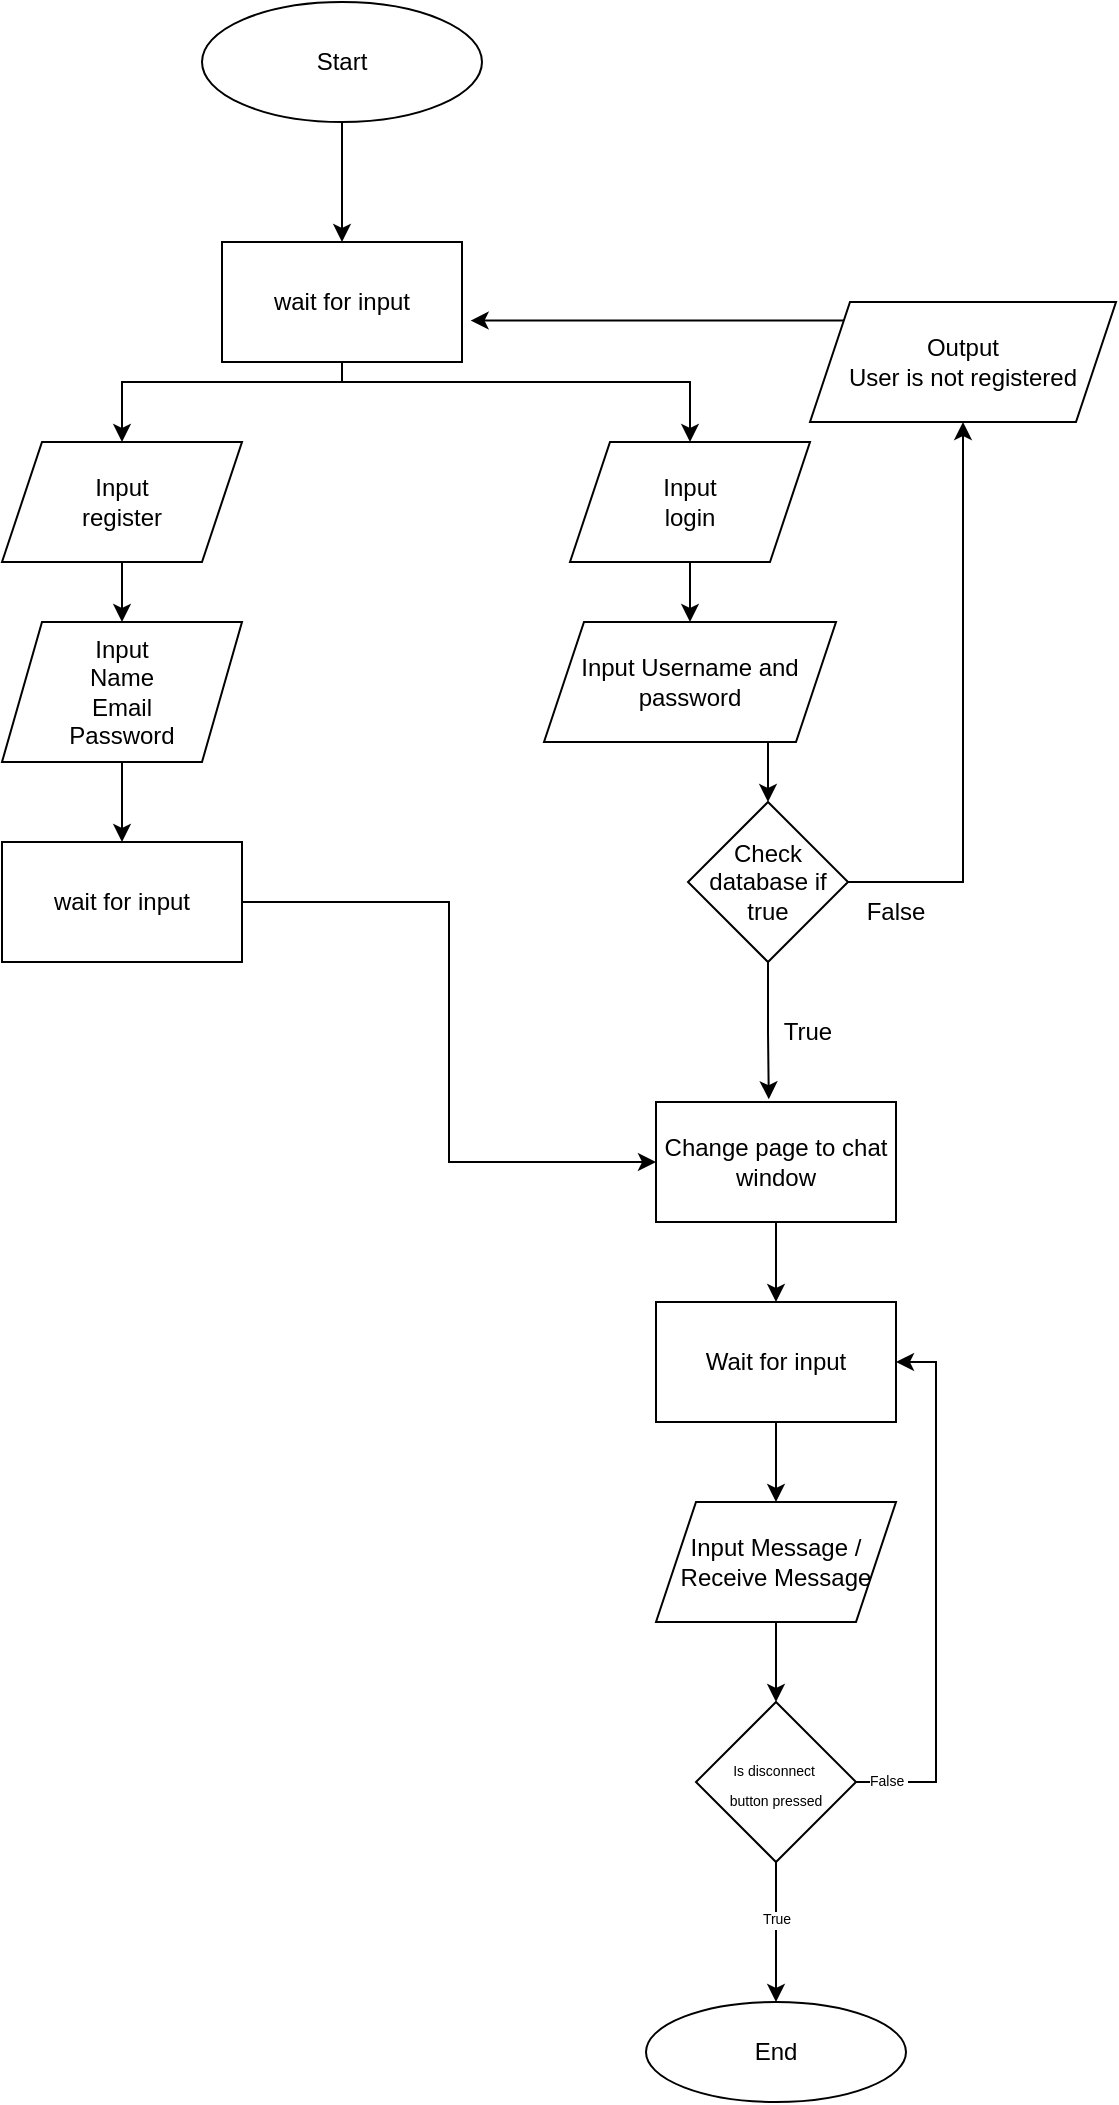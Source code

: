 <mxfile version="20.3.0" type="device"><diagram id="C5RBs43oDa-KdzZeNtuy" name="Page-1"><mxGraphModel dx="1296" dy="1208" grid="1" gridSize="10" guides="1" tooltips="1" connect="1" arrows="1" fold="1" page="1" pageScale="1" pageWidth="827" pageHeight="1169" math="0" shadow="0"><root><mxCell id="WIyWlLk6GJQsqaUBKTNV-0"/><mxCell id="WIyWlLk6GJQsqaUBKTNV-1" parent="WIyWlLk6GJQsqaUBKTNV-0"/><mxCell id="41vC21WAGjqF-cA3Exzg-5" style="edgeStyle=orthogonalEdgeStyle;rounded=0;orthogonalLoop=1;jettySize=auto;html=1;" parent="WIyWlLk6GJQsqaUBKTNV-1" source="41vC21WAGjqF-cA3Exzg-3" target="41vC21WAGjqF-cA3Exzg-4" edge="1"><mxGeometry relative="1" as="geometry"/></mxCell><mxCell id="41vC21WAGjqF-cA3Exzg-3" value="Start" style="ellipse;whiteSpace=wrap;html=1;" parent="WIyWlLk6GJQsqaUBKTNV-1" vertex="1"><mxGeometry x="370" y="100" width="140" height="60" as="geometry"/></mxCell><mxCell id="4sPqF5jUbZTQPNmgL4VW-2" style="edgeStyle=orthogonalEdgeStyle;rounded=0;orthogonalLoop=1;jettySize=auto;html=1;entryX=0.5;entryY=0;entryDx=0;entryDy=0;" edge="1" parent="WIyWlLk6GJQsqaUBKTNV-1" source="41vC21WAGjqF-cA3Exzg-4" target="4sPqF5jUbZTQPNmgL4VW-0"><mxGeometry relative="1" as="geometry"><Array as="points"><mxPoint x="440" y="290"/><mxPoint x="614" y="290"/></Array></mxGeometry></mxCell><mxCell id="4sPqF5jUbZTQPNmgL4VW-10" style="edgeStyle=orthogonalEdgeStyle;rounded=0;orthogonalLoop=1;jettySize=auto;html=1;" edge="1" parent="WIyWlLk6GJQsqaUBKTNV-1" source="41vC21WAGjqF-cA3Exzg-4" target="41vC21WAGjqF-cA3Exzg-6"><mxGeometry relative="1" as="geometry"><Array as="points"><mxPoint x="440" y="290"/><mxPoint x="330" y="290"/></Array></mxGeometry></mxCell><mxCell id="41vC21WAGjqF-cA3Exzg-4" value="wait for input" style="rounded=0;whiteSpace=wrap;html=1;" parent="WIyWlLk6GJQsqaUBKTNV-1" vertex="1"><mxGeometry x="380" y="220" width="120" height="60" as="geometry"/></mxCell><mxCell id="4sPqF5jUbZTQPNmgL4VW-6" value="" style="edgeStyle=orthogonalEdgeStyle;rounded=0;orthogonalLoop=1;jettySize=auto;html=1;" edge="1" parent="WIyWlLk6GJQsqaUBKTNV-1" source="41vC21WAGjqF-cA3Exzg-6" target="4sPqF5jUbZTQPNmgL4VW-5"><mxGeometry relative="1" as="geometry"/></mxCell><mxCell id="41vC21WAGjqF-cA3Exzg-6" value="Input&lt;br&gt;register" style="shape=parallelogram;perimeter=parallelogramPerimeter;whiteSpace=wrap;html=1;fixedSize=1;" parent="WIyWlLk6GJQsqaUBKTNV-1" vertex="1"><mxGeometry x="270" y="320" width="120" height="60" as="geometry"/></mxCell><mxCell id="41vC21WAGjqF-cA3Exzg-12" style="edgeStyle=orthogonalEdgeStyle;rounded=0;orthogonalLoop=1;jettySize=auto;html=1;entryX=0.5;entryY=0;entryDx=0;entryDy=0;" parent="WIyWlLk6GJQsqaUBKTNV-1" target="41vC21WAGjqF-cA3Exzg-10" edge="1"><mxGeometry relative="1" as="geometry"><Array as="points"><mxPoint x="653" y="470"/><mxPoint x="653" y="470"/></Array><mxPoint x="653" y="480" as="sourcePoint"/></mxGeometry></mxCell><mxCell id="41vC21WAGjqF-cA3Exzg-8" value="Input Username and password" style="shape=parallelogram;perimeter=parallelogramPerimeter;whiteSpace=wrap;html=1;fixedSize=1;" parent="WIyWlLk6GJQsqaUBKTNV-1" vertex="1"><mxGeometry x="541" y="410" width="146" height="60" as="geometry"/></mxCell><mxCell id="41vC21WAGjqF-cA3Exzg-18" style="edgeStyle=orthogonalEdgeStyle;rounded=0;orthogonalLoop=1;jettySize=auto;html=1;entryX=0.47;entryY=-0.023;entryDx=0;entryDy=0;entryPerimeter=0;" parent="WIyWlLk6GJQsqaUBKTNV-1" source="41vC21WAGjqF-cA3Exzg-10" target="41vC21WAGjqF-cA3Exzg-17" edge="1"><mxGeometry relative="1" as="geometry"/></mxCell><mxCell id="4sPqF5jUbZTQPNmgL4VW-4" style="edgeStyle=orthogonalEdgeStyle;rounded=0;orthogonalLoop=1;jettySize=auto;html=1;entryX=0.5;entryY=1;entryDx=0;entryDy=0;" edge="1" parent="WIyWlLk6GJQsqaUBKTNV-1" source="41vC21WAGjqF-cA3Exzg-10" target="41vC21WAGjqF-cA3Exzg-44"><mxGeometry relative="1" as="geometry"><Array as="points"><mxPoint x="750" y="540"/></Array></mxGeometry></mxCell><mxCell id="41vC21WAGjqF-cA3Exzg-10" value="Check database if true" style="rhombus;whiteSpace=wrap;html=1;" parent="WIyWlLk6GJQsqaUBKTNV-1" vertex="1"><mxGeometry x="613" y="500" width="80" height="80" as="geometry"/></mxCell><mxCell id="41vC21WAGjqF-cA3Exzg-15" value="False" style="text;html=1;strokeColor=none;fillColor=none;align=center;verticalAlign=middle;whiteSpace=wrap;rounded=0;" parent="WIyWlLk6GJQsqaUBKTNV-1" vertex="1"><mxGeometry x="687" y="540" width="60" height="30" as="geometry"/></mxCell><mxCell id="41vC21WAGjqF-cA3Exzg-16" value="True" style="text;html=1;strokeColor=none;fillColor=none;align=center;verticalAlign=middle;whiteSpace=wrap;rounded=0;" parent="WIyWlLk6GJQsqaUBKTNV-1" vertex="1"><mxGeometry x="643" y="600" width="60" height="30" as="geometry"/></mxCell><mxCell id="NEMqHfG0qoJiMV7qhC64-1" value="" style="edgeStyle=orthogonalEdgeStyle;rounded=0;orthogonalLoop=1;jettySize=auto;html=1;" parent="WIyWlLk6GJQsqaUBKTNV-1" source="41vC21WAGjqF-cA3Exzg-17" target="NEMqHfG0qoJiMV7qhC64-0" edge="1"><mxGeometry relative="1" as="geometry"/></mxCell><mxCell id="41vC21WAGjqF-cA3Exzg-17" value="Change page to chat window" style="rounded=0;whiteSpace=wrap;html=1;" parent="WIyWlLk6GJQsqaUBKTNV-1" vertex="1"><mxGeometry x="597" y="650" width="120" height="60" as="geometry"/></mxCell><mxCell id="4sPqF5jUbZTQPNmgL4VW-9" style="edgeStyle=orthogonalEdgeStyle;rounded=0;orthogonalLoop=1;jettySize=auto;html=1;entryX=0;entryY=0.5;entryDx=0;entryDy=0;" edge="1" parent="WIyWlLk6GJQsqaUBKTNV-1" source="41vC21WAGjqF-cA3Exzg-28" target="41vC21WAGjqF-cA3Exzg-17"><mxGeometry relative="1" as="geometry"/></mxCell><mxCell id="41vC21WAGjqF-cA3Exzg-28" value="wait for input" style="rounded=0;whiteSpace=wrap;html=1;" parent="WIyWlLk6GJQsqaUBKTNV-1" vertex="1"><mxGeometry x="270" y="520" width="120" height="60" as="geometry"/></mxCell><mxCell id="41vC21WAGjqF-cA3Exzg-46" style="edgeStyle=orthogonalEdgeStyle;rounded=0;orthogonalLoop=1;jettySize=auto;html=1;entryX=1.036;entryY=0.655;entryDx=0;entryDy=0;entryPerimeter=0;" parent="WIyWlLk6GJQsqaUBKTNV-1" source="41vC21WAGjqF-cA3Exzg-44" target="41vC21WAGjqF-cA3Exzg-4" edge="1"><mxGeometry relative="1" as="geometry"><Array as="points"><mxPoint x="592" y="260"/></Array></mxGeometry></mxCell><mxCell id="41vC21WAGjqF-cA3Exzg-44" value="Output&lt;br&gt;User is not registered" style="shape=parallelogram;perimeter=parallelogramPerimeter;whiteSpace=wrap;html=1;fixedSize=1;" parent="WIyWlLk6GJQsqaUBKTNV-1" vertex="1"><mxGeometry x="674" y="250" width="153" height="60" as="geometry"/></mxCell><mxCell id="NEMqHfG0qoJiMV7qhC64-3" style="edgeStyle=orthogonalEdgeStyle;rounded=0;orthogonalLoop=1;jettySize=auto;html=1;entryX=0.5;entryY=0;entryDx=0;entryDy=0;" parent="WIyWlLk6GJQsqaUBKTNV-1" source="NEMqHfG0qoJiMV7qhC64-0" target="NEMqHfG0qoJiMV7qhC64-2" edge="1"><mxGeometry relative="1" as="geometry"/></mxCell><mxCell id="NEMqHfG0qoJiMV7qhC64-0" value="Wait for input" style="rounded=0;whiteSpace=wrap;html=1;" parent="WIyWlLk6GJQsqaUBKTNV-1" vertex="1"><mxGeometry x="597" y="750" width="120" height="60" as="geometry"/></mxCell><mxCell id="Cg5pT6Hs7zYxnejOvMhz-1" style="edgeStyle=orthogonalEdgeStyle;rounded=0;orthogonalLoop=1;jettySize=auto;html=1;fontSize=7;" parent="WIyWlLk6GJQsqaUBKTNV-1" source="NEMqHfG0qoJiMV7qhC64-2" target="Cg5pT6Hs7zYxnejOvMhz-0" edge="1"><mxGeometry relative="1" as="geometry"/></mxCell><mxCell id="NEMqHfG0qoJiMV7qhC64-2" value="Input Message /&lt;br&gt;Receive Message" style="shape=parallelogram;perimeter=parallelogramPerimeter;whiteSpace=wrap;html=1;fixedSize=1;" parent="WIyWlLk6GJQsqaUBKTNV-1" vertex="1"><mxGeometry x="597" y="850" width="120" height="60" as="geometry"/></mxCell><mxCell id="NEMqHfG0qoJiMV7qhC64-7" value="" style="edgeStyle=orthogonalEdgeStyle;rounded=0;orthogonalLoop=1;jettySize=auto;html=1;exitX=0.5;exitY=1;exitDx=0;exitDy=0;" parent="WIyWlLk6GJQsqaUBKTNV-1" source="Cg5pT6Hs7zYxnejOvMhz-0" target="NEMqHfG0qoJiMV7qhC64-6" edge="1"><mxGeometry relative="1" as="geometry"><mxPoint x="620" y="1050" as="sourcePoint"/></mxGeometry></mxCell><mxCell id="Cg5pT6Hs7zYxnejOvMhz-4" value="True" style="edgeLabel;html=1;align=center;verticalAlign=middle;resizable=0;points=[];fontSize=7;" parent="NEMqHfG0qoJiMV7qhC64-7" vertex="1" connectable="0"><mxGeometry x="-0.173" relative="1" as="geometry"><mxPoint as="offset"/></mxGeometry></mxCell><mxCell id="NEMqHfG0qoJiMV7qhC64-6" value="End" style="ellipse;whiteSpace=wrap;html=1;" parent="WIyWlLk6GJQsqaUBKTNV-1" vertex="1"><mxGeometry x="592" y="1100" width="130" height="50" as="geometry"/></mxCell><mxCell id="Cg5pT6Hs7zYxnejOvMhz-2" style="edgeStyle=orthogonalEdgeStyle;rounded=0;orthogonalLoop=1;jettySize=auto;html=1;entryX=1;entryY=0.5;entryDx=0;entryDy=0;fontSize=7;" parent="WIyWlLk6GJQsqaUBKTNV-1" source="Cg5pT6Hs7zYxnejOvMhz-0" target="NEMqHfG0qoJiMV7qhC64-0" edge="1"><mxGeometry relative="1" as="geometry"><Array as="points"><mxPoint x="737" y="990"/><mxPoint x="737" y="780"/></Array></mxGeometry></mxCell><mxCell id="Cg5pT6Hs7zYxnejOvMhz-3" value="False&amp;nbsp;" style="edgeLabel;html=1;align=center;verticalAlign=middle;resizable=0;points=[];fontSize=7;" parent="Cg5pT6Hs7zYxnejOvMhz-2" vertex="1" connectable="0"><mxGeometry x="-0.881" relative="1" as="geometry"><mxPoint as="offset"/></mxGeometry></mxCell><mxCell id="Cg5pT6Hs7zYxnejOvMhz-0" value="&lt;font style=&quot;font-size: 7px;&quot;&gt;Is disconnect&amp;nbsp;&lt;br&gt;button pressed&lt;/font&gt;" style="rhombus;whiteSpace=wrap;html=1;" parent="WIyWlLk6GJQsqaUBKTNV-1" vertex="1"><mxGeometry x="617" y="950" width="80" height="80" as="geometry"/></mxCell><mxCell id="4sPqF5jUbZTQPNmgL4VW-1" style="edgeStyle=orthogonalEdgeStyle;rounded=0;orthogonalLoop=1;jettySize=auto;html=1;entryX=0.5;entryY=0;entryDx=0;entryDy=0;" edge="1" parent="WIyWlLk6GJQsqaUBKTNV-1" source="4sPqF5jUbZTQPNmgL4VW-0" target="41vC21WAGjqF-cA3Exzg-8"><mxGeometry relative="1" as="geometry"/></mxCell><mxCell id="4sPqF5jUbZTQPNmgL4VW-0" value="Input&lt;br&gt;login" style="shape=parallelogram;perimeter=parallelogramPerimeter;whiteSpace=wrap;html=1;fixedSize=1;" vertex="1" parent="WIyWlLk6GJQsqaUBKTNV-1"><mxGeometry x="554" y="320" width="120" height="60" as="geometry"/></mxCell><mxCell id="4sPqF5jUbZTQPNmgL4VW-8" value="" style="edgeStyle=orthogonalEdgeStyle;rounded=0;orthogonalLoop=1;jettySize=auto;html=1;" edge="1" parent="WIyWlLk6GJQsqaUBKTNV-1" source="4sPqF5jUbZTQPNmgL4VW-5" target="41vC21WAGjqF-cA3Exzg-28"><mxGeometry relative="1" as="geometry"/></mxCell><mxCell id="4sPqF5jUbZTQPNmgL4VW-5" value="Input&lt;br&gt;Name&lt;br&gt;Email&lt;br&gt;Password" style="shape=parallelogram;perimeter=parallelogramPerimeter;whiteSpace=wrap;html=1;fixedSize=1;" vertex="1" parent="WIyWlLk6GJQsqaUBKTNV-1"><mxGeometry x="270" y="410" width="120" height="70" as="geometry"/></mxCell></root></mxGraphModel></diagram></mxfile>